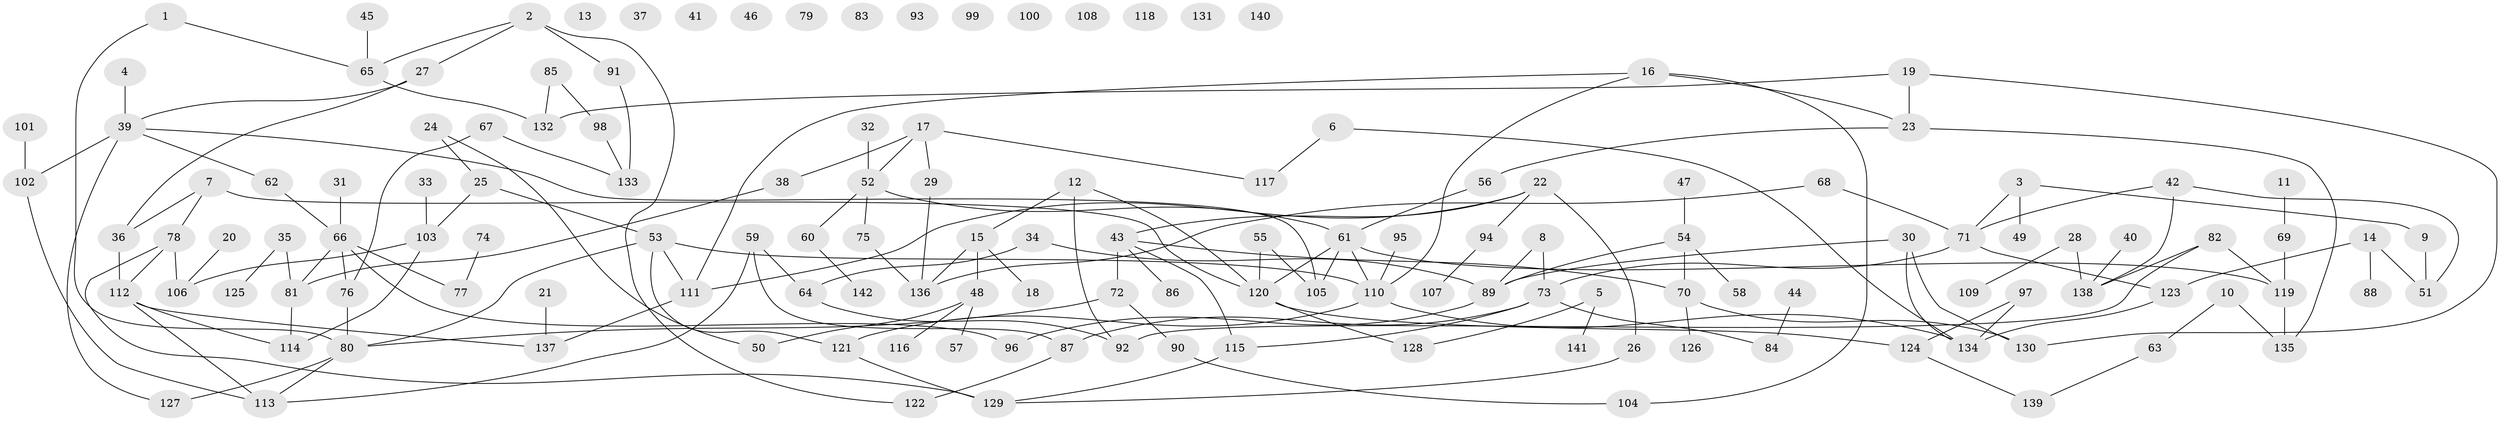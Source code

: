 // Generated by graph-tools (version 1.1) at 2025/40/03/09/25 04:40:13]
// undirected, 142 vertices, 174 edges
graph export_dot {
graph [start="1"]
  node [color=gray90,style=filled];
  1;
  2;
  3;
  4;
  5;
  6;
  7;
  8;
  9;
  10;
  11;
  12;
  13;
  14;
  15;
  16;
  17;
  18;
  19;
  20;
  21;
  22;
  23;
  24;
  25;
  26;
  27;
  28;
  29;
  30;
  31;
  32;
  33;
  34;
  35;
  36;
  37;
  38;
  39;
  40;
  41;
  42;
  43;
  44;
  45;
  46;
  47;
  48;
  49;
  50;
  51;
  52;
  53;
  54;
  55;
  56;
  57;
  58;
  59;
  60;
  61;
  62;
  63;
  64;
  65;
  66;
  67;
  68;
  69;
  70;
  71;
  72;
  73;
  74;
  75;
  76;
  77;
  78;
  79;
  80;
  81;
  82;
  83;
  84;
  85;
  86;
  87;
  88;
  89;
  90;
  91;
  92;
  93;
  94;
  95;
  96;
  97;
  98;
  99;
  100;
  101;
  102;
  103;
  104;
  105;
  106;
  107;
  108;
  109;
  110;
  111;
  112;
  113;
  114;
  115;
  116;
  117;
  118;
  119;
  120;
  121;
  122;
  123;
  124;
  125;
  126;
  127;
  128;
  129;
  130;
  131;
  132;
  133;
  134;
  135;
  136;
  137;
  138;
  139;
  140;
  141;
  142;
  1 -- 65;
  1 -- 80;
  2 -- 27;
  2 -- 65;
  2 -- 91;
  2 -- 122;
  3 -- 9;
  3 -- 49;
  3 -- 71;
  4 -- 39;
  5 -- 128;
  5 -- 141;
  6 -- 117;
  6 -- 134;
  7 -- 36;
  7 -- 78;
  7 -- 120;
  8 -- 73;
  8 -- 89;
  9 -- 51;
  10 -- 63;
  10 -- 135;
  11 -- 69;
  12 -- 15;
  12 -- 92;
  12 -- 120;
  14 -- 51;
  14 -- 88;
  14 -- 123;
  15 -- 18;
  15 -- 48;
  15 -- 136;
  16 -- 23;
  16 -- 104;
  16 -- 110;
  16 -- 111;
  17 -- 29;
  17 -- 38;
  17 -- 52;
  17 -- 117;
  19 -- 23;
  19 -- 130;
  19 -- 132;
  20 -- 106;
  21 -- 137;
  22 -- 26;
  22 -- 43;
  22 -- 94;
  22 -- 111;
  23 -- 56;
  23 -- 135;
  24 -- 25;
  24 -- 50;
  25 -- 53;
  25 -- 103;
  26 -- 129;
  27 -- 36;
  27 -- 39;
  28 -- 109;
  28 -- 138;
  29 -- 136;
  30 -- 89;
  30 -- 130;
  30 -- 134;
  31 -- 66;
  32 -- 52;
  33 -- 103;
  34 -- 64;
  34 -- 89;
  35 -- 81;
  35 -- 125;
  36 -- 112;
  38 -- 81;
  39 -- 62;
  39 -- 102;
  39 -- 105;
  39 -- 127;
  40 -- 138;
  42 -- 51;
  42 -- 71;
  42 -- 138;
  43 -- 70;
  43 -- 72;
  43 -- 86;
  43 -- 115;
  44 -- 84;
  45 -- 65;
  47 -- 54;
  48 -- 50;
  48 -- 57;
  48 -- 116;
  52 -- 60;
  52 -- 61;
  52 -- 75;
  53 -- 80;
  53 -- 110;
  53 -- 111;
  53 -- 121;
  54 -- 58;
  54 -- 70;
  54 -- 89;
  55 -- 105;
  55 -- 120;
  56 -- 61;
  59 -- 64;
  59 -- 87;
  59 -- 113;
  60 -- 142;
  61 -- 105;
  61 -- 110;
  61 -- 119;
  61 -- 120;
  62 -- 66;
  63 -- 139;
  64 -- 92;
  65 -- 132;
  66 -- 76;
  66 -- 77;
  66 -- 81;
  66 -- 96;
  67 -- 76;
  67 -- 133;
  68 -- 71;
  68 -- 136;
  69 -- 119;
  70 -- 126;
  70 -- 130;
  71 -- 73;
  71 -- 123;
  72 -- 80;
  72 -- 90;
  73 -- 84;
  73 -- 87;
  73 -- 115;
  74 -- 77;
  75 -- 136;
  76 -- 80;
  78 -- 106;
  78 -- 112;
  78 -- 129;
  80 -- 113;
  80 -- 127;
  81 -- 114;
  82 -- 92;
  82 -- 119;
  82 -- 138;
  85 -- 98;
  85 -- 132;
  87 -- 122;
  89 -- 96;
  90 -- 104;
  91 -- 133;
  94 -- 107;
  95 -- 110;
  97 -- 124;
  97 -- 134;
  98 -- 133;
  101 -- 102;
  102 -- 113;
  103 -- 106;
  103 -- 114;
  110 -- 121;
  110 -- 134;
  111 -- 137;
  112 -- 113;
  112 -- 114;
  112 -- 137;
  115 -- 129;
  119 -- 135;
  120 -- 124;
  120 -- 128;
  121 -- 129;
  123 -- 134;
  124 -- 139;
}
